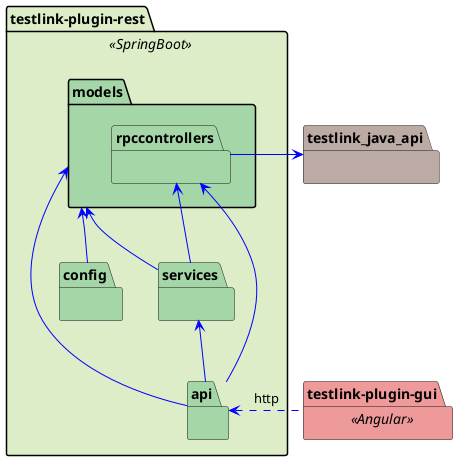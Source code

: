 @startuml Analysis View

skinparam class {
	BackgroundColor PaleGreen
	ArrowColor blue
}
package testlink-plugin-rest <<SpringBoot>> #DCEDC8 {
    package api #A5D6A7 {
    }

    package config #A5D6A7 {
    }

    package models #A5D6A7 {
        package rpccontrollers #A5D6A7 {
        }
    }

    package services #A5D6A7 {
    }
}

package testlink_java_api #BCAAA4 {
}

package testlink-plugin-gui <<Angular>> #ef9a9a {
}

rpccontrollers <-- api
services <-- api
models <-left- api

models <-- services
rpccontrollers <-- services

models <-- config

rpccontrollers -right-> testlink_java_api

api <-right-..  "testlink-plugin-gui" : http 



@enduml